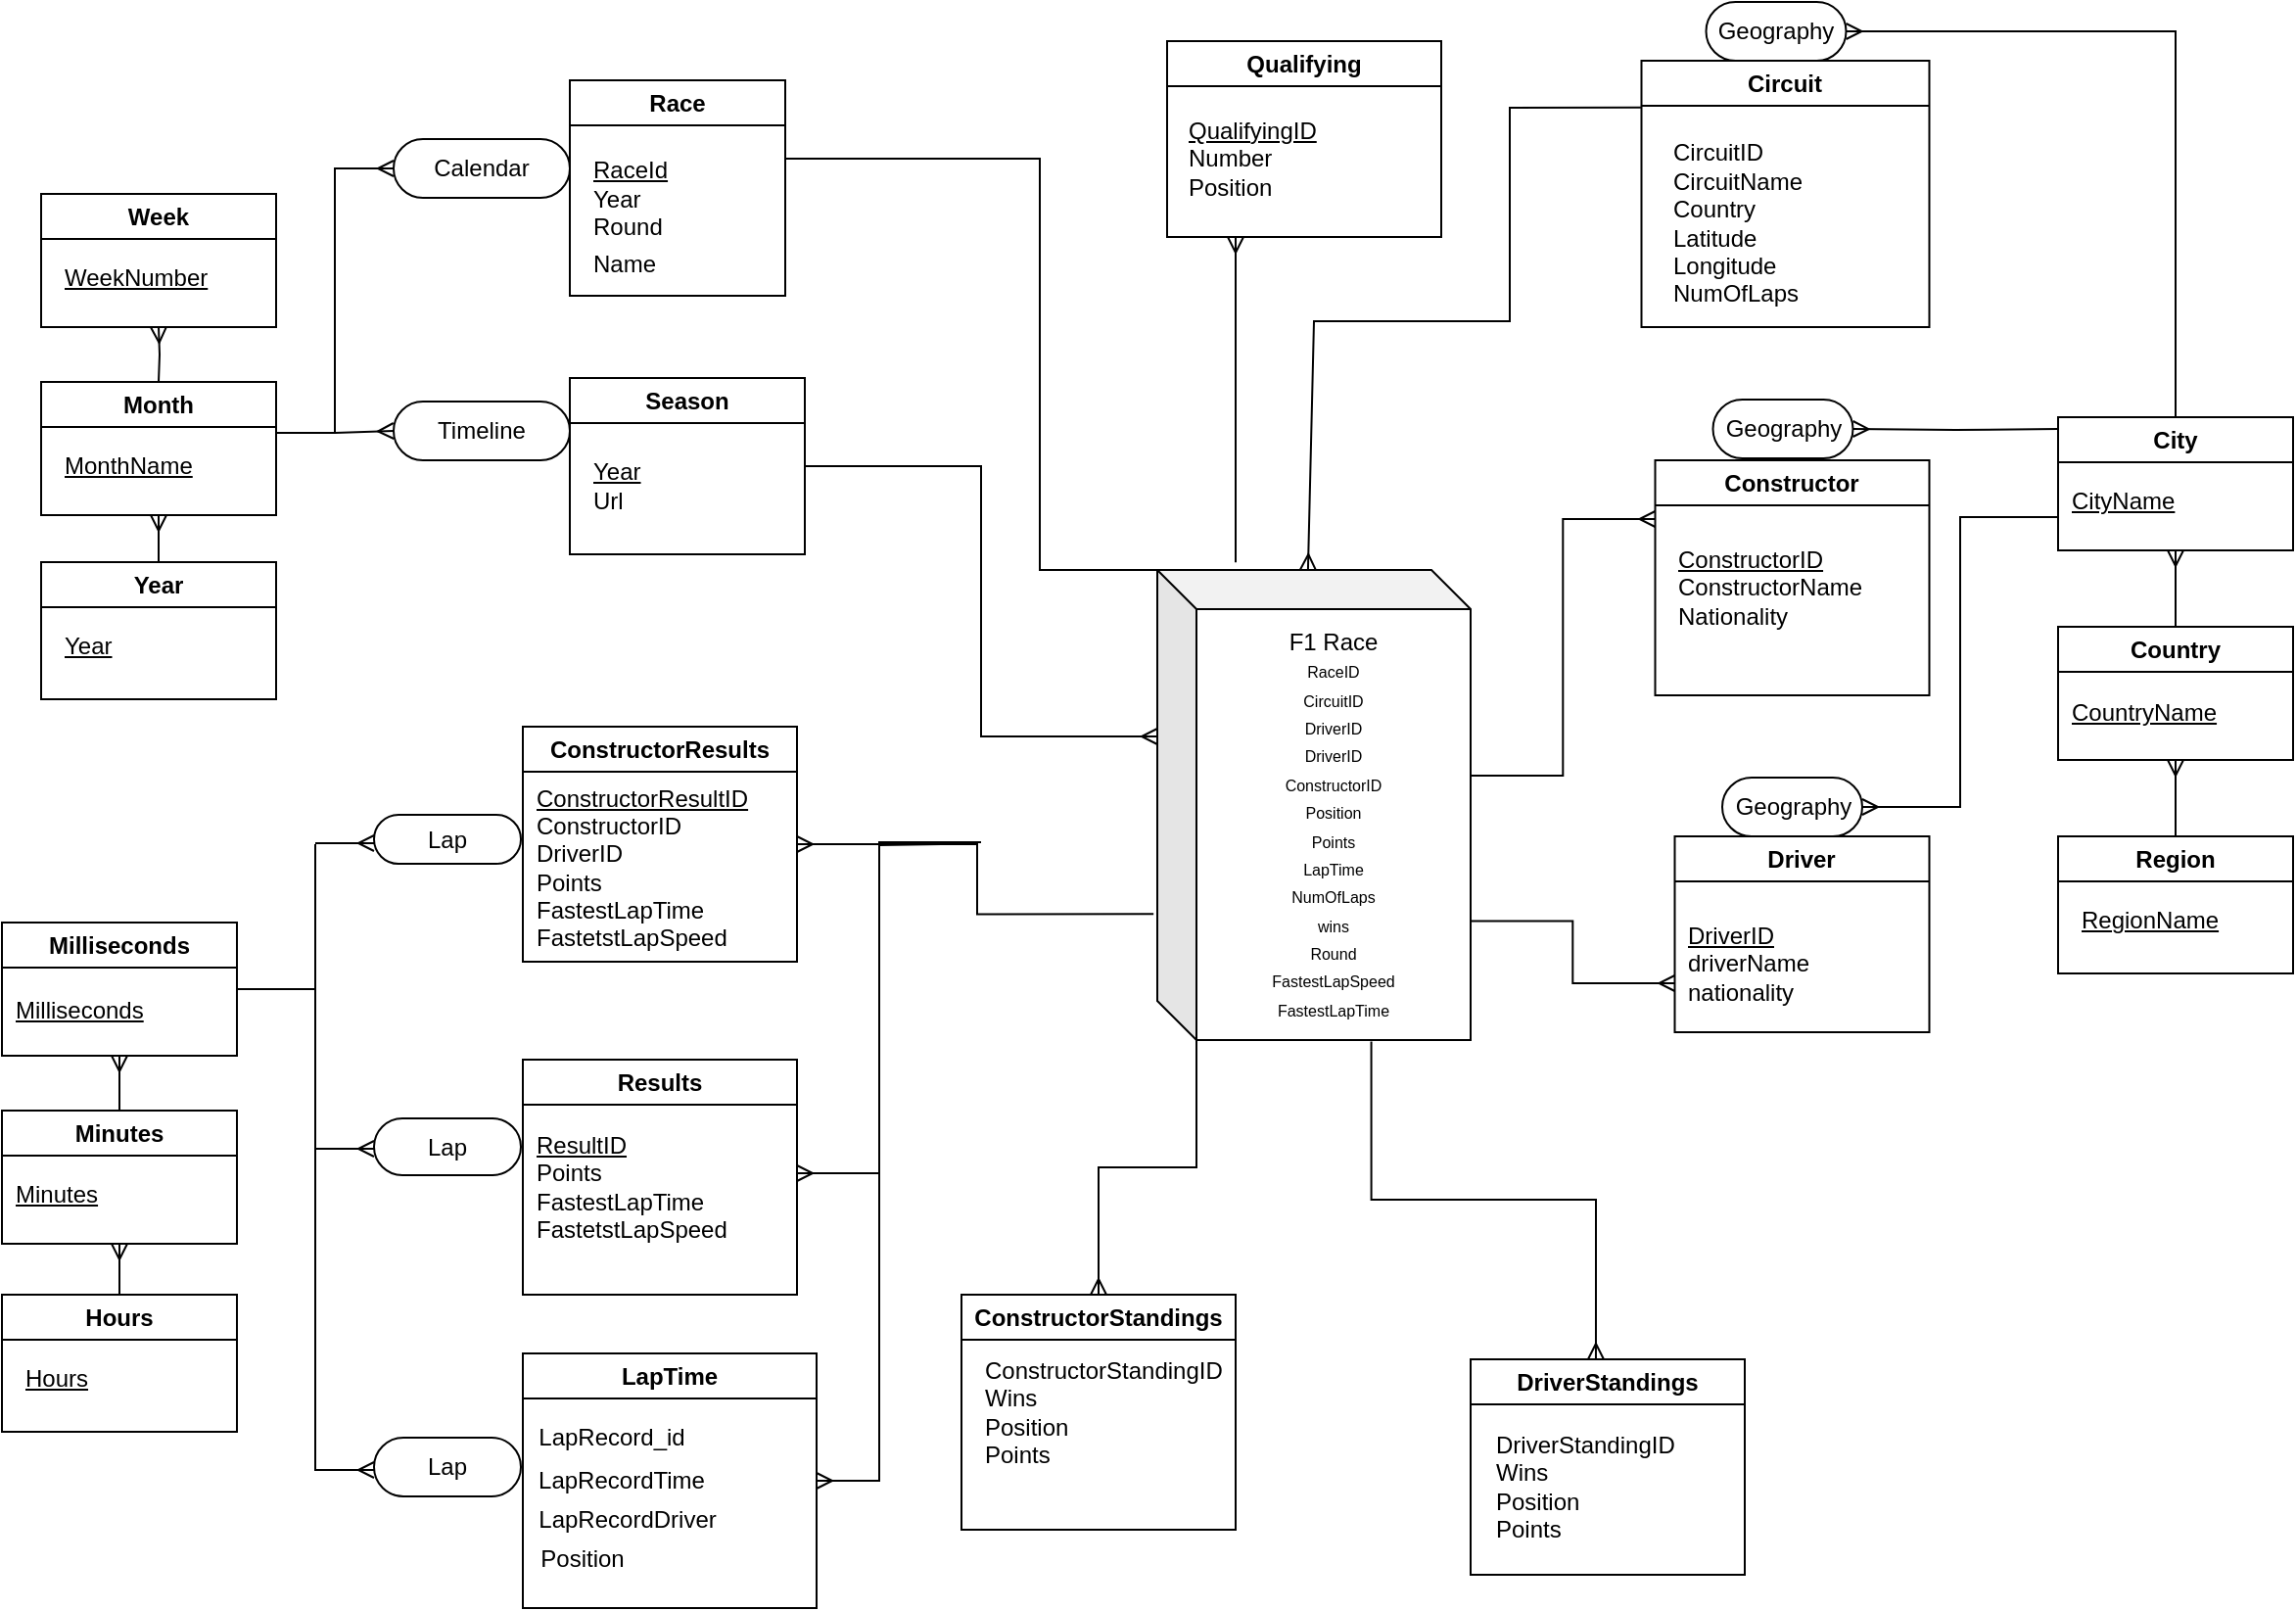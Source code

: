 <mxfile version="24.3.1" type="device">
  <diagram name="Page-1" id="2lp6oZdE-BPipIb4UrgI">
    <mxGraphModel dx="2350" dy="1896" grid="1" gridSize="10" guides="1" tooltips="1" connect="1" arrows="1" fold="1" page="1" pageScale="1" pageWidth="850" pageHeight="1100" math="0" shadow="0">
      <root>
        <mxCell id="0" />
        <mxCell id="1" parent="0" />
        <mxCell id="FVVRTqBDb79afzyqcxXZ-1" value="&lt;font style=&quot;font-size: 12px;&quot;&gt;F1 Race&lt;br&gt;&lt;/font&gt;&lt;div&gt;&lt;font style=&quot;font-size: 8px;&quot;&gt;RaceID&lt;br&gt;CircuitID&lt;br&gt;DriverID&lt;br&gt;DriverID&lt;br&gt;&lt;/font&gt;&lt;/div&gt;&lt;div&gt;&lt;font style=&quot;font-size: 8px;&quot;&gt;&lt;font style=&quot;font-size: 8px;&quot;&gt;ConstructorID&lt;/font&gt;&lt;br&gt;&lt;/font&gt;&lt;/div&gt;&lt;div&gt;&lt;font style=&quot;font-size: 8px;&quot;&gt;Position&lt;br&gt;&lt;/font&gt;&lt;/div&gt;&lt;div&gt;&lt;font style=&quot;font-size: 8px;&quot;&gt;Points&lt;br&gt;LapTime&lt;br&gt;NumOfLaps&lt;br&gt;&lt;/font&gt;&lt;font style=&quot;font-size: 8px;&quot;&gt;wins&lt;br&gt;&lt;/font&gt;&lt;font style=&quot;font-size: 8px;&quot;&gt;Round&lt;br&gt;&lt;/font&gt;&lt;font style=&quot;font-size: 8px;&quot;&gt;FastestLapSpeed&lt;br&gt;FastestLapTime&lt;/font&gt;&lt;br&gt;&lt;/div&gt;" style="shape=cube;whiteSpace=wrap;html=1;boundedLbl=1;backgroundOutline=1;darkOpacity=0.05;darkOpacity2=0.1;" parent="1" vertex="1">
          <mxGeometry x="420" y="270" width="160" height="240" as="geometry" />
        </mxCell>
        <mxCell id="FVVRTqBDb79afzyqcxXZ-2" value="DriverStandings" style="swimlane;whiteSpace=wrap;html=1;" parent="1" vertex="1">
          <mxGeometry x="580" y="673" width="140" height="110" as="geometry" />
        </mxCell>
        <mxCell id="FVVRTqBDb79afzyqcxXZ-19" value="&lt;div&gt;DriverStandingID&lt;/div&gt;&lt;div&gt;Wins&lt;/div&gt;&lt;div&gt;Position&lt;/div&gt;&lt;div&gt;Points&lt;/div&gt;" style="text;html=1;align=left;verticalAlign=middle;resizable=0;points=[];autosize=1;strokeColor=none;fillColor=none;" parent="FVVRTqBDb79afzyqcxXZ-2" vertex="1">
          <mxGeometry x="11" y="30" width="110" height="70" as="geometry" />
        </mxCell>
        <mxCell id="FVVRTqBDb79afzyqcxXZ-3" value="Circuit" style="swimlane;whiteSpace=wrap;html=1;" parent="1" vertex="1">
          <mxGeometry x="667.25" y="10" width="147" height="136" as="geometry" />
        </mxCell>
        <mxCell id="FVVRTqBDb79afzyqcxXZ-15" value="&lt;div style=&quot;text-align: left;&quot;&gt;CircuitID&lt;/div&gt;&lt;div style=&quot;text-align: left;&quot;&gt;CircuitName&lt;/div&gt;&lt;div style=&quot;text-align: left;&quot;&gt;Country&lt;/div&gt;&lt;div style=&quot;text-align: left;&quot;&gt;Latitude&lt;/div&gt;&lt;div style=&quot;text-align: left;&quot;&gt;Longitude&lt;/div&gt;&lt;div style=&quot;text-align: left;&quot;&gt;&lt;span style=&quot;background-color: initial;&quot;&gt;NumOfLaps&lt;/span&gt;&lt;/div&gt;" style="text;html=1;align=center;verticalAlign=middle;resizable=0;points=[];autosize=1;strokeColor=none;fillColor=none;" parent="FVVRTqBDb79afzyqcxXZ-3" vertex="1">
          <mxGeometry x="4" y="33" width="90" height="100" as="geometry" />
        </mxCell>
        <mxCell id="FVVRTqBDb79afzyqcxXZ-5" value="LapTime" style="swimlane;whiteSpace=wrap;html=1;" parent="1" vertex="1">
          <mxGeometry x="96" y="670" width="150" height="130" as="geometry" />
        </mxCell>
        <mxCell id="FVVRTqBDb79afzyqcxXZ-11" value="LapRecord_id" style="text;html=1;align=center;verticalAlign=middle;resizable=0;points=[];autosize=1;strokeColor=none;fillColor=none;" parent="FVVRTqBDb79afzyqcxXZ-5" vertex="1">
          <mxGeometry x="-5" y="28" width="100" height="30" as="geometry" />
        </mxCell>
        <mxCell id="FVVRTqBDb79afzyqcxXZ-12" value="LapRecordTime" style="text;html=1;align=center;verticalAlign=middle;resizable=0;points=[];autosize=1;strokeColor=none;fillColor=none;" parent="FVVRTqBDb79afzyqcxXZ-5" vertex="1">
          <mxGeometry x="-5" y="50" width="110" height="30" as="geometry" />
        </mxCell>
        <mxCell id="FVVRTqBDb79afzyqcxXZ-13" value="LapRecordDriver" style="text;html=1;align=center;verticalAlign=middle;resizable=0;points=[];autosize=1;strokeColor=none;fillColor=none;" parent="FVVRTqBDb79afzyqcxXZ-5" vertex="1">
          <mxGeometry x="-2" y="70" width="110" height="30" as="geometry" />
        </mxCell>
        <mxCell id="FVVRTqBDb79afzyqcxXZ-14" value="Position" style="text;html=1;align=center;verticalAlign=middle;resizable=0;points=[];autosize=1;strokeColor=none;fillColor=none;" parent="FVVRTqBDb79afzyqcxXZ-5" vertex="1">
          <mxGeometry x="-5" y="90" width="70" height="30" as="geometry" />
        </mxCell>
        <mxCell id="FVVRTqBDb79afzyqcxXZ-6" value="Constructor" style="swimlane;whiteSpace=wrap;html=1;" parent="1" vertex="1">
          <mxGeometry x="674.25" y="214" width="140" height="120" as="geometry" />
        </mxCell>
        <mxCell id="FVVRTqBDb79afzyqcxXZ-16" value="&lt;div&gt;&lt;u&gt;ConstructorID&lt;/u&gt;&lt;/div&gt;&lt;div&gt;ConstructorName&lt;/div&gt;&lt;div&gt;Nationality&lt;/div&gt;" style="text;html=1;align=left;verticalAlign=middle;resizable=0;points=[];autosize=1;strokeColor=none;fillColor=none;" parent="FVVRTqBDb79afzyqcxXZ-6" vertex="1">
          <mxGeometry x="10" y="35" width="120" height="60" as="geometry" />
        </mxCell>
        <mxCell id="FVVRTqBDb79afzyqcxXZ-7" value="Season" style="swimlane;whiteSpace=wrap;html=1;" parent="1" vertex="1">
          <mxGeometry x="120" y="172" width="120" height="90" as="geometry" />
        </mxCell>
        <mxCell id="FVVRTqBDb79afzyqcxXZ-17" value="&lt;u&gt;Year&lt;/u&gt;&lt;br&gt;Url" style="text;html=1;align=left;verticalAlign=middle;resizable=0;points=[];autosize=1;strokeColor=none;fillColor=none;" parent="FVVRTqBDb79afzyqcxXZ-7" vertex="1">
          <mxGeometry x="10" y="35" width="50" height="40" as="geometry" />
        </mxCell>
        <mxCell id="FVVRTqBDb79afzyqcxXZ-8" value="Race" style="swimlane;whiteSpace=wrap;html=1;" parent="1" vertex="1">
          <mxGeometry x="120" y="20" width="110" height="110" as="geometry" />
        </mxCell>
        <mxCell id="FVVRTqBDb79afzyqcxXZ-32" value="&lt;u&gt;RaceId&lt;/u&gt;&lt;br&gt;Year&lt;br&gt;Round&lt;br&gt;Name&lt;span style=&quot;font-size: medium;&quot;&gt;&lt;/span&gt;" style="text;html=1;align=left;verticalAlign=middle;resizable=0;points=[];autosize=1;strokeColor=none;fillColor=none;" parent="FVVRTqBDb79afzyqcxXZ-8" vertex="1">
          <mxGeometry x="10" y="30" width="60" height="80" as="geometry" />
        </mxCell>
        <mxCell id="FVVRTqBDb79afzyqcxXZ-9" value="Qualifying" style="swimlane;whiteSpace=wrap;html=1;" parent="1" vertex="1">
          <mxGeometry x="425" width="140" height="100" as="geometry" />
        </mxCell>
        <mxCell id="FVVRTqBDb79afzyqcxXZ-34" value="&lt;u&gt;QualifyingID&lt;/u&gt;&lt;br&gt;Number&lt;br&gt;Position" style="text;html=1;align=left;verticalAlign=middle;resizable=0;points=[];autosize=1;strokeColor=none;fillColor=none;" parent="FVVRTqBDb79afzyqcxXZ-9" vertex="1">
          <mxGeometry x="9" y="30" width="90" height="60" as="geometry" />
        </mxCell>
        <mxCell id="FVVRTqBDb79afzyqcxXZ-10" value="Results" style="swimlane;whiteSpace=wrap;html=1;" parent="1" vertex="1">
          <mxGeometry x="96" y="520" width="140" height="120" as="geometry" />
        </mxCell>
        <mxCell id="FVVRTqBDb79afzyqcxXZ-33" value="&lt;div&gt;&lt;u&gt;ResultID&lt;/u&gt;&lt;/div&gt;&lt;div&gt;Points&lt;/div&gt;&lt;div&gt;FastestLapTime&lt;/div&gt;&lt;div&gt;FastetstLapSpeed&lt;/div&gt;" style="text;html=1;align=left;verticalAlign=middle;resizable=0;points=[];autosize=1;strokeColor=none;fillColor=none;" parent="FVVRTqBDb79afzyqcxXZ-10" vertex="1">
          <mxGeometry x="5" y="30" width="120" height="70" as="geometry" />
        </mxCell>
        <mxCell id="MxePWm94RPjNCgJkYmIr-3" value="" style="endArrow=none;html=1;rounded=0;entryX=0;entryY=0;entryDx=0;entryDy=0;entryPerimeter=0;" parent="1" target="FVVRTqBDb79afzyqcxXZ-1" edge="1">
          <mxGeometry relative="1" as="geometry">
            <mxPoint x="230" y="60" as="sourcePoint" />
            <mxPoint x="390" y="370" as="targetPoint" />
            <Array as="points">
              <mxPoint x="330" y="60" />
              <mxPoint x="360" y="60" />
              <mxPoint x="360" y="160" />
              <mxPoint x="360" y="270" />
            </Array>
          </mxGeometry>
        </mxCell>
        <mxCell id="MxePWm94RPjNCgJkYmIr-6" value="Calendar" style="whiteSpace=wrap;html=1;rounded=1;arcSize=50;align=center;verticalAlign=middle;strokeWidth=1;autosize=1;spacing=4;treeFolding=1;treeMoving=1;newEdgeStyle={&quot;edgeStyle&quot;:&quot;entityRelationEdgeStyle&quot;,&quot;startArrow&quot;:&quot;none&quot;,&quot;endArrow&quot;:&quot;none&quot;,&quot;segment&quot;:10,&quot;curved&quot;:1,&quot;sourcePerimeterSpacing&quot;:0,&quot;targetPerimeterSpacing&quot;:0};" parent="1" vertex="1">
          <mxGeometry x="30" y="50" width="90" height="30" as="geometry" />
        </mxCell>
        <mxCell id="MxePWm94RPjNCgJkYmIr-10" value="ConstructorStandings" style="swimlane;whiteSpace=wrap;html=1;" parent="1" vertex="1">
          <mxGeometry x="320" y="640" width="140" height="120" as="geometry" />
        </mxCell>
        <mxCell id="MxePWm94RPjNCgJkYmIr-11" value="&lt;div&gt;ConstructorStandingID&lt;/div&gt;&lt;div&gt;Wins&lt;/div&gt;&lt;div&gt;Position&lt;/div&gt;&lt;div&gt;Points&lt;/div&gt;" style="text;html=1;align=left;verticalAlign=middle;resizable=0;points=[];autosize=1;strokeColor=none;fillColor=none;" parent="MxePWm94RPjNCgJkYmIr-10" vertex="1">
          <mxGeometry x="10" y="25" width="140" height="70" as="geometry" />
        </mxCell>
        <mxCell id="MxePWm94RPjNCgJkYmIr-14" value="Driver" style="swimlane;whiteSpace=wrap;html=1;" parent="1" vertex="1">
          <mxGeometry x="684.25" y="406" width="130" height="100" as="geometry" />
        </mxCell>
        <mxCell id="MxePWm94RPjNCgJkYmIr-15" value="&lt;div&gt;&lt;u&gt;DriverID&lt;/u&gt;&lt;/div&gt;&lt;div&gt;driverName&lt;/div&gt;&lt;div&gt;nationality&lt;/div&gt;" style="text;html=1;align=left;verticalAlign=middle;resizable=0;points=[];autosize=1;strokeColor=none;fillColor=none;" parent="MxePWm94RPjNCgJkYmIr-14" vertex="1">
          <mxGeometry x="5" y="35" width="90" height="60" as="geometry" />
        </mxCell>
        <mxCell id="MxePWm94RPjNCgJkYmIr-18" value="Week" style="swimlane;whiteSpace=wrap;html=1;" parent="1" vertex="1">
          <mxGeometry x="-150" y="78" width="120" height="68" as="geometry" />
        </mxCell>
        <mxCell id="MxePWm94RPjNCgJkYmIr-19" value="&lt;u&gt;WeekNumber&lt;/u&gt;" style="text;html=1;align=left;verticalAlign=middle;resizable=0;points=[];autosize=1;strokeColor=none;fillColor=none;" parent="MxePWm94RPjNCgJkYmIr-18" vertex="1">
          <mxGeometry x="10" y="28" width="100" height="30" as="geometry" />
        </mxCell>
        <mxCell id="MxePWm94RPjNCgJkYmIr-22" value="Month" style="swimlane;whiteSpace=wrap;html=1;" parent="1" vertex="1">
          <mxGeometry x="-150" y="174" width="120" height="68" as="geometry" />
        </mxCell>
        <mxCell id="MxePWm94RPjNCgJkYmIr-23" value="&lt;u&gt;MonthName&lt;/u&gt;" style="text;html=1;align=left;verticalAlign=middle;resizable=0;points=[];autosize=1;strokeColor=none;fillColor=none;" parent="MxePWm94RPjNCgJkYmIr-22" vertex="1">
          <mxGeometry x="10" y="28" width="90" height="30" as="geometry" />
        </mxCell>
        <mxCell id="MxePWm94RPjNCgJkYmIr-24" value="Year" style="swimlane;whiteSpace=wrap;html=1;" parent="1" vertex="1">
          <mxGeometry x="-150" y="266" width="120" height="70" as="geometry" />
        </mxCell>
        <mxCell id="MxePWm94RPjNCgJkYmIr-25" value="&lt;u&gt;Year&lt;/u&gt;" style="text;html=1;align=left;verticalAlign=middle;resizable=0;points=[];autosize=1;strokeColor=none;fillColor=none;" parent="MxePWm94RPjNCgJkYmIr-24" vertex="1">
          <mxGeometry x="10" y="28" width="50" height="30" as="geometry" />
        </mxCell>
        <mxCell id="MxePWm94RPjNCgJkYmIr-26" value="Timeline" style="whiteSpace=wrap;html=1;rounded=1;arcSize=50;align=center;verticalAlign=middle;strokeWidth=1;autosize=1;spacing=4;treeFolding=1;treeMoving=1;newEdgeStyle={&quot;edgeStyle&quot;:&quot;entityRelationEdgeStyle&quot;,&quot;startArrow&quot;:&quot;none&quot;,&quot;endArrow&quot;:&quot;none&quot;,&quot;segment&quot;:10,&quot;curved&quot;:1,&quot;sourcePerimeterSpacing&quot;:0,&quot;targetPerimeterSpacing&quot;:0};" parent="1" vertex="1">
          <mxGeometry x="30" y="184" width="90" height="30" as="geometry" />
        </mxCell>
        <mxCell id="MxePWm94RPjNCgJkYmIr-28" value="" style="edgeStyle=entityRelationEdgeStyle;fontSize=12;html=1;endArrow=ERmany;rounded=0;" parent="1" edge="1">
          <mxGeometry width="100" height="100" relative="1" as="geometry">
            <mxPoint x="-30" y="200" as="sourcePoint" />
            <mxPoint x="30" y="65" as="targetPoint" />
          </mxGeometry>
        </mxCell>
        <mxCell id="MxePWm94RPjNCgJkYmIr-29" value="" style="edgeStyle=entityRelationEdgeStyle;fontSize=12;html=1;endArrow=ERmany;rounded=0;entryX=0;entryY=0.5;entryDx=0;entryDy=0;" parent="1" target="MxePWm94RPjNCgJkYmIr-26" edge="1">
          <mxGeometry width="100" height="100" relative="1" as="geometry">
            <mxPoint x="-30" y="200" as="sourcePoint" />
            <mxPoint x="310" y="200" as="targetPoint" />
          </mxGeometry>
        </mxCell>
        <mxCell id="MxePWm94RPjNCgJkYmIr-35" value="Milliseconds" style="swimlane;whiteSpace=wrap;html=1;" parent="1" vertex="1">
          <mxGeometry x="-170" y="450" width="120" height="68" as="geometry" />
        </mxCell>
        <mxCell id="MxePWm94RPjNCgJkYmIr-36" value="&lt;u&gt;Milliseconds&lt;/u&gt;" style="text;html=1;align=left;verticalAlign=middle;resizable=0;points=[];autosize=1;strokeColor=none;fillColor=none;" parent="MxePWm94RPjNCgJkYmIr-35" vertex="1">
          <mxGeometry x="5" y="30" width="90" height="30" as="geometry" />
        </mxCell>
        <mxCell id="MxePWm94RPjNCgJkYmIr-37" value="Minutes" style="swimlane;whiteSpace=wrap;html=1;" parent="1" vertex="1">
          <mxGeometry x="-170" y="546" width="120" height="68" as="geometry" />
        </mxCell>
        <mxCell id="MxePWm94RPjNCgJkYmIr-38" value="&lt;u&gt;Minutes&lt;/u&gt;" style="text;html=1;align=left;verticalAlign=middle;resizable=0;points=[];autosize=1;strokeColor=none;fillColor=none;" parent="MxePWm94RPjNCgJkYmIr-37" vertex="1">
          <mxGeometry x="5" y="28" width="70" height="30" as="geometry" />
        </mxCell>
        <mxCell id="MxePWm94RPjNCgJkYmIr-39" value="Hours" style="swimlane;whiteSpace=wrap;html=1;" parent="1" vertex="1">
          <mxGeometry x="-170" y="640" width="120" height="70" as="geometry" />
        </mxCell>
        <mxCell id="MxePWm94RPjNCgJkYmIr-40" value="&lt;u&gt;Hours&lt;/u&gt;" style="text;html=1;align=left;verticalAlign=middle;resizable=0;points=[];autosize=1;strokeColor=none;fillColor=none;" parent="MxePWm94RPjNCgJkYmIr-39" vertex="1">
          <mxGeometry x="10" y="28" width="60" height="30" as="geometry" />
        </mxCell>
        <mxCell id="MxePWm94RPjNCgJkYmIr-43" value="Country" style="swimlane;whiteSpace=wrap;html=1;" parent="1" vertex="1">
          <mxGeometry x="880" y="299" width="120" height="68" as="geometry" />
        </mxCell>
        <mxCell id="MxePWm94RPjNCgJkYmIr-44" value="&lt;u&gt;CountryName&lt;/u&gt;" style="text;html=1;align=left;verticalAlign=middle;resizable=0;points=[];autosize=1;strokeColor=none;fillColor=none;" parent="MxePWm94RPjNCgJkYmIr-43" vertex="1">
          <mxGeometry x="5" y="29" width="100" height="30" as="geometry" />
        </mxCell>
        <mxCell id="MxePWm94RPjNCgJkYmIr-45" value="City" style="swimlane;whiteSpace=wrap;html=1;" parent="1" vertex="1">
          <mxGeometry x="880" y="192" width="120" height="68" as="geometry" />
        </mxCell>
        <mxCell id="MxePWm94RPjNCgJkYmIr-46" value="&lt;u&gt;CityName&lt;/u&gt;" style="text;html=1;align=left;verticalAlign=middle;resizable=0;points=[];autosize=1;strokeColor=none;fillColor=none;" parent="MxePWm94RPjNCgJkYmIr-45" vertex="1">
          <mxGeometry x="5" y="28" width="80" height="30" as="geometry" />
        </mxCell>
        <mxCell id="MxePWm94RPjNCgJkYmIr-47" value="Region" style="swimlane;whiteSpace=wrap;html=1;" parent="1" vertex="1">
          <mxGeometry x="880" y="406" width="120" height="70" as="geometry" />
        </mxCell>
        <mxCell id="MxePWm94RPjNCgJkYmIr-48" value="&lt;u&gt;RegionName&lt;/u&gt;" style="text;html=1;align=left;verticalAlign=middle;resizable=0;points=[];autosize=1;strokeColor=none;fillColor=none;" parent="MxePWm94RPjNCgJkYmIr-47" vertex="1">
          <mxGeometry x="10" y="28" width="90" height="30" as="geometry" />
        </mxCell>
        <mxCell id="MxePWm94RPjNCgJkYmIr-12" value="ConstructorResults" style="swimlane;whiteSpace=wrap;html=1;" parent="1" vertex="1">
          <mxGeometry x="96" y="350" width="140" height="120" as="geometry" />
        </mxCell>
        <mxCell id="MxePWm94RPjNCgJkYmIr-13" value="&lt;div&gt;&lt;u&gt;&lt;br&gt;&lt;/u&gt;&lt;/div&gt;&lt;div&gt;&lt;u&gt;ConstructorResultID&lt;/u&gt;&lt;/div&gt;&lt;div&gt;ConstructorID&lt;/div&gt;&lt;div&gt;DriverID&lt;/div&gt;&lt;div&gt;Points&lt;/div&gt;&lt;div&gt;FastestLapTime&lt;/div&gt;&lt;div&gt;FastetstLapSpeed&lt;/div&gt;" style="text;html=1;align=left;verticalAlign=middle;resizable=0;points=[];autosize=1;strokeColor=none;fillColor=none;" parent="MxePWm94RPjNCgJkYmIr-12" vertex="1">
          <mxGeometry x="5" y="10" width="130" height="110" as="geometry" />
        </mxCell>
        <mxCell id="MxePWm94RPjNCgJkYmIr-57" value="Lap" style="whiteSpace=wrap;html=1;rounded=1;arcSize=50;align=center;verticalAlign=middle;strokeWidth=1;autosize=1;spacing=4;treeFolding=1;treeMoving=1;newEdgeStyle={&quot;edgeStyle&quot;:&quot;entityRelationEdgeStyle&quot;,&quot;startArrow&quot;:&quot;none&quot;,&quot;endArrow&quot;:&quot;none&quot;,&quot;segment&quot;:10,&quot;curved&quot;:1,&quot;sourcePerimeterSpacing&quot;:0,&quot;targetPerimeterSpacing&quot;:0};" parent="1" vertex="1">
          <mxGeometry x="20" y="395" width="75" height="25" as="geometry" />
        </mxCell>
        <mxCell id="MxePWm94RPjNCgJkYmIr-63" value="" style="edgeStyle=entityRelationEdgeStyle;fontSize=12;html=1;endArrow=ERmany;rounded=0;" parent="1" edge="1">
          <mxGeometry width="100" height="100" relative="1" as="geometry">
            <mxPoint x="-10" y="409.5" as="sourcePoint" />
            <mxPoint x="20" y="409.5" as="targetPoint" />
            <Array as="points">
              <mxPoint x="10" y="359.5" />
              <mxPoint y="410" />
              <mxPoint y="410" />
              <mxPoint x="30" y="410" />
              <mxPoint y="360" />
              <mxPoint x="10" y="370" />
              <mxPoint x="30" y="330" />
            </Array>
          </mxGeometry>
        </mxCell>
        <mxCell id="MxePWm94RPjNCgJkYmIr-65" value="" style="endArrow=none;html=1;rounded=0;entryX=1;entryY=0.5;entryDx=0;entryDy=0;" parent="1" target="MxePWm94RPjNCgJkYmIr-35" edge="1">
          <mxGeometry width="50" height="50" relative="1" as="geometry">
            <mxPoint x="-10" y="410" as="sourcePoint" />
            <mxPoint x="-10" y="520" as="targetPoint" />
            <Array as="points">
              <mxPoint x="-10" y="484" />
            </Array>
          </mxGeometry>
        </mxCell>
        <mxCell id="MxePWm94RPjNCgJkYmIr-66" value="Lap" style="whiteSpace=wrap;html=1;rounded=1;arcSize=50;align=center;verticalAlign=middle;strokeWidth=1;autosize=1;spacing=4;treeFolding=1;treeMoving=1;newEdgeStyle={&quot;edgeStyle&quot;:&quot;entityRelationEdgeStyle&quot;,&quot;startArrow&quot;:&quot;none&quot;,&quot;endArrow&quot;:&quot;none&quot;,&quot;segment&quot;:10,&quot;curved&quot;:1,&quot;sourcePerimeterSpacing&quot;:0,&quot;targetPerimeterSpacing&quot;:0};" parent="1" vertex="1">
          <mxGeometry x="20" y="550" width="75" height="29" as="geometry" />
        </mxCell>
        <mxCell id="MxePWm94RPjNCgJkYmIr-67" value="" style="edgeStyle=entityRelationEdgeStyle;fontSize=12;html=1;endArrow=ERmany;rounded=0;" parent="1" edge="1">
          <mxGeometry width="100" height="100" relative="1" as="geometry">
            <mxPoint x="-10" y="565.5" as="sourcePoint" />
            <mxPoint x="20" y="565.5" as="targetPoint" />
            <Array as="points">
              <mxPoint x="10" y="515.5" />
              <mxPoint y="566" />
              <mxPoint y="566" />
              <mxPoint x="30" y="566" />
              <mxPoint y="516" />
              <mxPoint x="10" y="526" />
              <mxPoint x="30" y="486" />
            </Array>
          </mxGeometry>
        </mxCell>
        <mxCell id="MxePWm94RPjNCgJkYmIr-68" value="" style="endArrow=none;html=1;rounded=0;entryX=1;entryY=0.5;entryDx=0;entryDy=0;" parent="1" target="MxePWm94RPjNCgJkYmIr-35" edge="1">
          <mxGeometry width="50" height="50" relative="1" as="geometry">
            <mxPoint x="-10" y="566" as="sourcePoint" />
            <mxPoint x="-50" y="640" as="targetPoint" />
            <Array as="points">
              <mxPoint x="-10" y="484" />
            </Array>
          </mxGeometry>
        </mxCell>
        <mxCell id="MxePWm94RPjNCgJkYmIr-69" value="Lap" style="whiteSpace=wrap;html=1;rounded=1;arcSize=50;align=center;verticalAlign=middle;strokeWidth=1;autosize=1;spacing=4;treeFolding=1;treeMoving=1;newEdgeStyle={&quot;edgeStyle&quot;:&quot;entityRelationEdgeStyle&quot;,&quot;startArrow&quot;:&quot;none&quot;,&quot;endArrow&quot;:&quot;none&quot;,&quot;segment&quot;:10,&quot;curved&quot;:1,&quot;sourcePerimeterSpacing&quot;:0,&quot;targetPerimeterSpacing&quot;:0};" parent="1" vertex="1">
          <mxGeometry x="20" y="713" width="75" height="30" as="geometry" />
        </mxCell>
        <mxCell id="MxePWm94RPjNCgJkYmIr-70" value="" style="edgeStyle=entityRelationEdgeStyle;fontSize=12;html=1;endArrow=ERmany;rounded=0;" parent="1" edge="1">
          <mxGeometry width="100" height="100" relative="1" as="geometry">
            <mxPoint x="-10" y="729.5" as="sourcePoint" />
            <mxPoint x="20" y="729.5" as="targetPoint" />
            <Array as="points">
              <mxPoint x="10" y="679.5" />
              <mxPoint y="730" />
              <mxPoint y="730" />
              <mxPoint x="30" y="730" />
              <mxPoint y="680" />
              <mxPoint x="10" y="690" />
              <mxPoint x="30" y="650" />
            </Array>
          </mxGeometry>
        </mxCell>
        <mxCell id="MxePWm94RPjNCgJkYmIr-72" value="" style="endArrow=none;html=1;rounded=0;" parent="1" edge="1">
          <mxGeometry width="50" height="50" relative="1" as="geometry">
            <mxPoint x="-10" y="550" as="sourcePoint" />
            <mxPoint x="-10" y="730" as="targetPoint" />
          </mxGeometry>
        </mxCell>
        <mxCell id="MxePWm94RPjNCgJkYmIr-88" value="" style="fontSize=12;html=1;endArrow=ERmany;rounded=0;endFill=0;edgeStyle=orthogonalEdgeStyle;exitX=0.5;exitY=0;exitDx=0;exitDy=0;entryX=0.5;entryY=1;entryDx=0;entryDy=0;" parent="1" source="MxePWm94RPjNCgJkYmIr-43" target="MxePWm94RPjNCgJkYmIr-45" edge="1">
          <mxGeometry width="100" height="100" relative="1" as="geometry">
            <mxPoint x="1156" y="170" as="sourcePoint" />
            <mxPoint x="930" y="260" as="targetPoint" />
          </mxGeometry>
        </mxCell>
        <mxCell id="MxePWm94RPjNCgJkYmIr-89" value="" style="fontSize=12;html=1;endArrow=ERmany;rounded=0;endFill=0;edgeStyle=orthogonalEdgeStyle;exitX=0.5;exitY=0;exitDx=0;exitDy=0;entryX=0.5;entryY=1;entryDx=0;entryDy=0;" parent="1" source="MxePWm94RPjNCgJkYmIr-47" target="MxePWm94RPjNCgJkYmIr-43" edge="1">
          <mxGeometry width="100" height="100" relative="1" as="geometry">
            <mxPoint x="950" y="309" as="sourcePoint" />
            <mxPoint x="950" y="270" as="targetPoint" />
          </mxGeometry>
        </mxCell>
        <mxCell id="MxePWm94RPjNCgJkYmIr-91" value="" style="fontSize=12;html=1;endArrow=ERmany;rounded=0;endFill=0;edgeStyle=orthogonalEdgeStyle;entryX=0.5;entryY=1;entryDx=0;entryDy=0;" parent="1" target="MxePWm94RPjNCgJkYmIr-18" edge="1">
          <mxGeometry width="100" height="100" relative="1" as="geometry">
            <mxPoint x="-90" y="174" as="sourcePoint" />
            <mxPoint x="179.98" y="131" as="targetPoint" />
          </mxGeometry>
        </mxCell>
        <mxCell id="MxePWm94RPjNCgJkYmIr-93" value="" style="edgeStyle=orthogonalEdgeStyle;fontSize=12;html=1;endArrow=ERmany;rounded=0;entryX=0.5;entryY=1;entryDx=0;entryDy=0;exitX=0.5;exitY=0;exitDx=0;exitDy=0;" parent="1" source="MxePWm94RPjNCgJkYmIr-24" target="MxePWm94RPjNCgJkYmIr-22" edge="1">
          <mxGeometry width="100" height="100" relative="1" as="geometry">
            <mxPoint x="150" y="580" as="sourcePoint" />
            <mxPoint x="250" y="480" as="targetPoint" />
          </mxGeometry>
        </mxCell>
        <mxCell id="MxePWm94RPjNCgJkYmIr-94" value="" style="edgeStyle=orthogonalEdgeStyle;fontSize=12;html=1;endArrow=ERmany;rounded=0;entryX=0.5;entryY=1;entryDx=0;entryDy=0;exitX=0.5;exitY=0;exitDx=0;exitDy=0;" parent="1" source="MxePWm94RPjNCgJkYmIr-37" target="MxePWm94RPjNCgJkYmIr-35" edge="1">
          <mxGeometry width="100" height="100" relative="1" as="geometry">
            <mxPoint x="-80" y="276" as="sourcePoint" />
            <mxPoint x="-80" y="252" as="targetPoint" />
          </mxGeometry>
        </mxCell>
        <mxCell id="MxePWm94RPjNCgJkYmIr-96" value="" style="edgeStyle=orthogonalEdgeStyle;fontSize=12;html=1;endArrow=ERmany;rounded=0;entryX=0.5;entryY=1;entryDx=0;entryDy=0;exitX=0.5;exitY=0;exitDx=0;exitDy=0;" parent="1" source="MxePWm94RPjNCgJkYmIr-39" target="MxePWm94RPjNCgJkYmIr-37" edge="1">
          <mxGeometry width="100" height="100" relative="1" as="geometry">
            <mxPoint x="-100" y="594" as="sourcePoint" />
            <mxPoint x="-110" y="652" as="targetPoint" />
          </mxGeometry>
        </mxCell>
        <mxCell id="MxePWm94RPjNCgJkYmIr-98" value="" style="fontSize=12;html=1;endArrow=ERmany;rounded=0;entryX=0.481;entryY=-0.016;entryDx=0;entryDy=0;entryPerimeter=0;exitX=-0.002;exitY=0.176;exitDx=0;exitDy=0;exitPerimeter=0;" parent="1" source="FVVRTqBDb79afzyqcxXZ-3" edge="1">
          <mxGeometry width="100" height="100" relative="1" as="geometry">
            <mxPoint x="670" y="47" as="sourcePoint" />
            <mxPoint x="496.96" y="270.0" as="targetPoint" />
            <Array as="points">
              <mxPoint x="600" y="34" />
              <mxPoint x="600" y="143.04" />
              <mxPoint x="500" y="143.04" />
            </Array>
          </mxGeometry>
        </mxCell>
        <mxCell id="MxePWm94RPjNCgJkYmIr-99" value="" style="edgeStyle=orthogonalEdgeStyle;fontSize=12;html=1;endArrow=ERmany;rounded=0;exitX=1;exitY=0.5;exitDx=0;exitDy=0;entryX=0;entryY=0;entryDx=0;entryDy=85;entryPerimeter=0;" parent="1" source="FVVRTqBDb79afzyqcxXZ-7" target="FVVRTqBDb79afzyqcxXZ-1" edge="1">
          <mxGeometry width="100" height="100" relative="1" as="geometry">
            <mxPoint x="530" y="310" as="sourcePoint" />
            <mxPoint x="340" y="380" as="targetPoint" />
          </mxGeometry>
        </mxCell>
        <mxCell id="MxePWm94RPjNCgJkYmIr-100" value="" style="edgeStyle=orthogonalEdgeStyle;fontSize=12;html=1;endArrow=ERmany;rounded=0;exitX=0;exitY=0;exitDx=20;exitDy=190;exitPerimeter=0;entryX=0.5;entryY=0;entryDx=0;entryDy=0;" parent="1" source="FVVRTqBDb79afzyqcxXZ-1" target="MxePWm94RPjNCgJkYmIr-10" edge="1">
          <mxGeometry width="100" height="100" relative="1" as="geometry">
            <mxPoint x="260" y="480" as="sourcePoint" />
            <mxPoint x="370" y="450" as="targetPoint" />
          </mxGeometry>
        </mxCell>
        <mxCell id="MxePWm94RPjNCgJkYmIr-101" value="" style="edgeStyle=orthogonalEdgeStyle;fontSize=12;html=1;endArrow=ERmany;rounded=0;entryX=0.457;entryY=0;entryDx=0;entryDy=0;entryPerimeter=0;exitX=0.683;exitY=1.003;exitDx=0;exitDy=0;exitPerimeter=0;" parent="1" source="FVVRTqBDb79afzyqcxXZ-1" target="FVVRTqBDb79afzyqcxXZ-2" edge="1">
          <mxGeometry width="100" height="100" relative="1" as="geometry">
            <mxPoint x="410" y="540" as="sourcePoint" />
            <mxPoint x="450" y="470" as="targetPoint" />
          </mxGeometry>
        </mxCell>
        <mxCell id="MxePWm94RPjNCgJkYmIr-103" value="" style="edgeStyle=orthogonalEdgeStyle;fontSize=12;html=1;endArrow=ERmany;rounded=0;entryX=1;entryY=0.5;entryDx=0;entryDy=0;exitX=-0.012;exitY=0.732;exitDx=0;exitDy=0;exitPerimeter=0;" parent="1" source="FVVRTqBDb79afzyqcxXZ-1" target="MxePWm94RPjNCgJkYmIr-12" edge="1">
          <mxGeometry width="100" height="100" relative="1" as="geometry">
            <mxPoint x="260" y="410" as="sourcePoint" />
            <mxPoint x="360" y="310" as="targetPoint" />
          </mxGeometry>
        </mxCell>
        <mxCell id="MxePWm94RPjNCgJkYmIr-104" value="" style="edgeStyle=orthogonalEdgeStyle;fontSize=12;html=1;endArrow=ERmany;rounded=0;entryX=1;entryY=0.5;entryDx=0;entryDy=0;" parent="1" edge="1">
          <mxGeometry width="100" height="100" relative="1" as="geometry">
            <mxPoint x="330" y="409" as="sourcePoint" />
            <mxPoint x="236" y="578" as="targetPoint" />
            <Array as="points">
              <mxPoint x="320" y="409" />
              <mxPoint x="278" y="409" />
              <mxPoint x="278" y="578" />
            </Array>
          </mxGeometry>
        </mxCell>
        <mxCell id="MxePWm94RPjNCgJkYmIr-108" value="" style="edgeStyle=orthogonalEdgeStyle;fontSize=12;html=1;endArrow=ERmany;rounded=0;entryX=1;entryY=0.5;entryDx=0;entryDy=0;" parent="1" target="FVVRTqBDb79afzyqcxXZ-5" edge="1">
          <mxGeometry width="100" height="100" relative="1" as="geometry">
            <mxPoint x="310" y="410" as="sourcePoint" />
            <mxPoint x="310" y="790" as="targetPoint" />
          </mxGeometry>
        </mxCell>
        <mxCell id="MxePWm94RPjNCgJkYmIr-110" value="" style="edgeStyle=orthogonalEdgeStyle;fontSize=12;html=1;endArrow=ERmany;rounded=0;entryX=0.25;entryY=1;entryDx=0;entryDy=0;exitX=0.25;exitY=-0.016;exitDx=0;exitDy=0;exitPerimeter=0;" parent="1" source="FVVRTqBDb79afzyqcxXZ-1" target="FVVRTqBDb79afzyqcxXZ-9" edge="1">
          <mxGeometry width="100" height="100" relative="1" as="geometry">
            <mxPoint x="460" y="260" as="sourcePoint" />
            <mxPoint x="500" y="100" as="targetPoint" />
          </mxGeometry>
        </mxCell>
        <mxCell id="MxePWm94RPjNCgJkYmIr-111" value="" style="edgeStyle=orthogonalEdgeStyle;fontSize=12;html=1;endArrow=ERmany;rounded=0;entryX=0;entryY=0.25;entryDx=0;entryDy=0;exitX=0;exitY=0;exitDx=160;exitDy=105;exitPerimeter=0;" parent="1" source="FVVRTqBDb79afzyqcxXZ-1" target="FVVRTqBDb79afzyqcxXZ-6" edge="1">
          <mxGeometry width="100" height="100" relative="1" as="geometry">
            <mxPoint x="460" y="340" as="sourcePoint" />
            <mxPoint x="560" y="240" as="targetPoint" />
          </mxGeometry>
        </mxCell>
        <mxCell id="MxePWm94RPjNCgJkYmIr-112" value="" style="edgeStyle=orthogonalEdgeStyle;fontSize=12;html=1;endArrow=ERmany;rounded=0;entryX=0;entryY=0.75;entryDx=0;entryDy=0;exitX=1;exitY=0.747;exitDx=0;exitDy=0;exitPerimeter=0;" parent="1" source="FVVRTqBDb79afzyqcxXZ-1" target="MxePWm94RPjNCgJkYmIr-14" edge="1">
          <mxGeometry width="100" height="100" relative="1" as="geometry">
            <mxPoint x="460" y="340" as="sourcePoint" />
            <mxPoint x="560" y="240" as="targetPoint" />
          </mxGeometry>
        </mxCell>
        <mxCell id="MxePWm94RPjNCgJkYmIr-114" value="Geography" style="whiteSpace=wrap;html=1;rounded=1;arcSize=50;align=center;verticalAlign=middle;strokeWidth=1;autosize=1;spacing=4;treeFolding=1;treeMoving=1;newEdgeStyle={&quot;edgeStyle&quot;:&quot;entityRelationEdgeStyle&quot;,&quot;startArrow&quot;:&quot;none&quot;,&quot;endArrow&quot;:&quot;none&quot;,&quot;segment&quot;:10,&quot;curved&quot;:1,&quot;sourcePerimeterSpacing&quot;:0,&quot;targetPerimeterSpacing&quot;:0};" parent="1" vertex="1">
          <mxGeometry x="703.75" y="183" width="71.5" height="30" as="geometry" />
        </mxCell>
        <mxCell id="MxePWm94RPjNCgJkYmIr-115" value="Geography" style="whiteSpace=wrap;html=1;rounded=1;arcSize=50;align=center;verticalAlign=middle;strokeWidth=1;autosize=1;spacing=4;treeFolding=1;treeMoving=1;newEdgeStyle={&quot;edgeStyle&quot;:&quot;entityRelationEdgeStyle&quot;,&quot;startArrow&quot;:&quot;none&quot;,&quot;endArrow&quot;:&quot;none&quot;,&quot;segment&quot;:10,&quot;curved&quot;:1,&quot;sourcePerimeterSpacing&quot;:0,&quot;targetPerimeterSpacing&quot;:0};" parent="1" vertex="1">
          <mxGeometry x="700.25" y="-20" width="71.5" height="30" as="geometry" />
        </mxCell>
        <mxCell id="MxePWm94RPjNCgJkYmIr-116" value="Geography" style="whiteSpace=wrap;html=1;rounded=1;arcSize=50;align=center;verticalAlign=middle;strokeWidth=1;autosize=1;spacing=4;treeFolding=1;treeMoving=1;newEdgeStyle={&quot;edgeStyle&quot;:&quot;entityRelationEdgeStyle&quot;,&quot;startArrow&quot;:&quot;none&quot;,&quot;endArrow&quot;:&quot;none&quot;,&quot;segment&quot;:10,&quot;curved&quot;:1,&quot;sourcePerimeterSpacing&quot;:0,&quot;targetPerimeterSpacing&quot;:0};" parent="1" vertex="1">
          <mxGeometry x="708.5" y="376" width="71.5" height="30" as="geometry" />
        </mxCell>
        <mxCell id="MxePWm94RPjNCgJkYmIr-120" value="" style="edgeStyle=orthogonalEdgeStyle;fontSize=12;html=1;endArrow=ERmany;rounded=0;entryX=1;entryY=0.5;entryDx=0;entryDy=0;exitX=0;exitY=0.75;exitDx=0;exitDy=0;" parent="1" source="MxePWm94RPjNCgJkYmIr-45" target="MxePWm94RPjNCgJkYmIr-116" edge="1">
          <mxGeometry width="100" height="100" relative="1" as="geometry">
            <mxPoint x="965.75" y="273" as="sourcePoint" />
            <mxPoint x="830" y="406" as="targetPoint" />
          </mxGeometry>
        </mxCell>
        <mxCell id="MxePWm94RPjNCgJkYmIr-121" value="" style="edgeStyle=orthogonalEdgeStyle;fontSize=12;html=1;endArrow=ERmany;rounded=0;entryX=1;entryY=0.5;entryDx=0;entryDy=0;" parent="1" target="MxePWm94RPjNCgJkYmIr-114" edge="1">
          <mxGeometry width="100" height="100" relative="1" as="geometry">
            <mxPoint x="880" y="198" as="sourcePoint" />
            <mxPoint x="660" y="190" as="targetPoint" />
          </mxGeometry>
        </mxCell>
        <mxCell id="MxePWm94RPjNCgJkYmIr-122" value="" style="edgeStyle=orthogonalEdgeStyle;fontSize=12;html=1;endArrow=ERmany;rounded=0;entryX=1;entryY=0.5;entryDx=0;entryDy=0;exitX=0.5;exitY=0;exitDx=0;exitDy=0;" parent="1" source="MxePWm94RPjNCgJkYmIr-45" target="MxePWm94RPjNCgJkYmIr-115" edge="1">
          <mxGeometry width="100" height="100" relative="1" as="geometry">
            <mxPoint x="560" y="290" as="sourcePoint" />
            <mxPoint x="660" y="190" as="targetPoint" />
          </mxGeometry>
        </mxCell>
      </root>
    </mxGraphModel>
  </diagram>
</mxfile>
